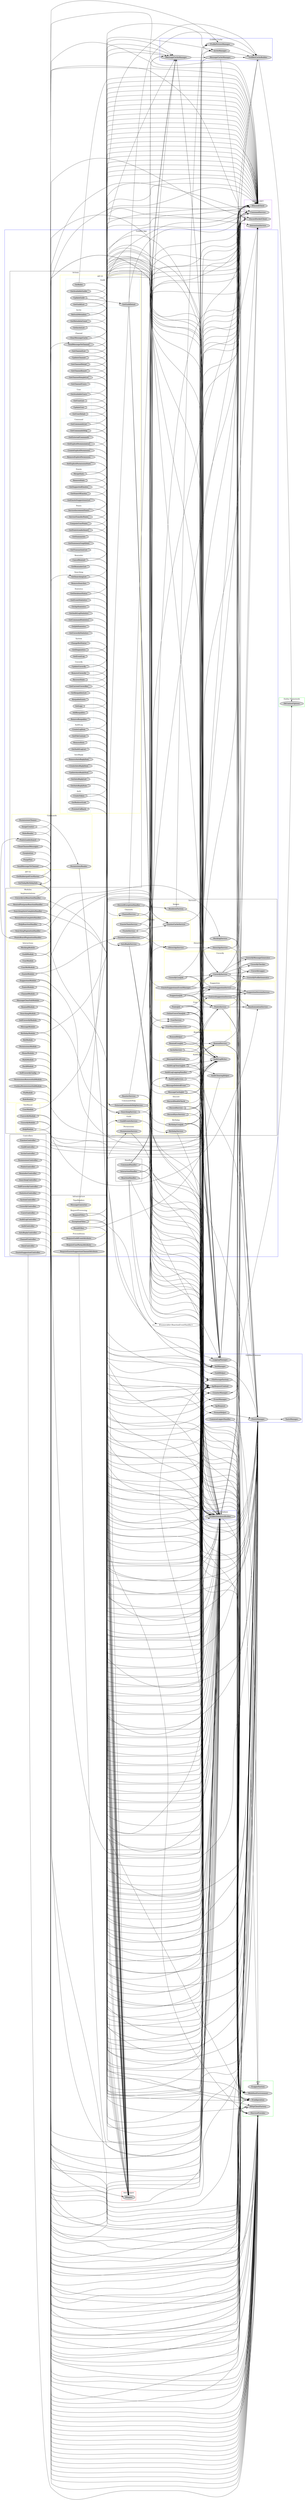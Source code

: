 digraph GrillBot {
    rankdir=LR
    
    subgraph cluster_0 {
		node [style=filled];
		label = "GrillBot.Common";
		color=blue
		
		InitManager
		EventManager
		LoggingManager
		CommonLoggerHandler
		ITextsManager -> TextsManager
		CounterManager
		FormatHelper
		GuildHelper
		FileStorageFactory
		ApiRequestContext
		ApiRequest
	}
	
	 subgraph cluster_1 {
		node [style=filled];
		label = "GrillBot.Database";
		color=blue
		
        GrillBotDatabaseBuilder
	}
	
	subgraph cluster_2 {
		node [style=filled];
		label = "GrillBot.Cache";
		color=blue
		
        GrillBotCacheBuilder
        
        IMessageCacheManager -> MessageCacheManager
        InviteManager
        ProfilePictureManager
	}
	
	subgraph cluster_3 {
		node [style=filled];
		label = "GrillBot.App";
		color=blue
		
        subgraph cluster_3_1 {
            node [style=filled];
            label="Actions";
            color=black;
            
            subgraph cluster_3_1_1 {
                node[style=filled];
                label="API V1";
                color=yellow;
                
                subgraph cluster_3_1_1_1 {
                    node[style=filled];
                    label="AuditLog";
                    color=lightblue;
                    
                    CreateLogItem
                    GetAuditLogList
                    GetFileContent
                    RemoveItem
                }
                
                subgraph cluster_3_1_1_2 {
                    node[style=filled];
                    label="Auth";
                    color=lightblue;
                    
                    CreateToken
                    GetRedirectLink
                    ProcessCallback
                }
                
                subgraph cluster_3_1_1_3 {
                    node[style=filled];
                    label="AutoReply";
                    color=lightblue;
                    
                    CreateAutoReplyItem
                    GetAutoReplyItem
                    GetAutoReplyList
                    RemoveAutoReplyItem
                    UpdateAutoReplyItem
                }
                
                subgraph cluster_3_1_1_4 {
                    node[style=filled];
                    label="Channel";
                    color=lightblue;
                    
                    ClearMessageCache
                    GetChannelDetail
                    GetChannelList
                    GetChannelSimpleList
                    GetChannelUsers
                    GetChannelboard
                    ApiV1_SendMessageToChannel[label="SendMessageToChannel"]
                    UpdateChannel
                }
                
                subgraph cluster_3_1_1_5 {
                    node[style=filled];
                    label="Command";
                    color=lightblue;
                    
                    CreateExplicitPermission
                    GetCommandsHelp
                    GetCommandsList
                    GetExplicitPermissionList
                    GetExternalCommands
                    RemoveExplicitPermission
                    SetExplicitPermissionState
                }
                
                subgraph cluster_3_1_1_6 {
                    node[style=filled];
                    label="Emote";
                    color=lightblue;
                    
                    GetEmoteSuggestionsList
                    GetStatsOfEmotes
                    GetSupportedEmotes
                    MergeStats
                    RemoveStats
                }
                
                subgraph cluster_3_1_1_7 {
                    node[style=filled];
                    label="Guild";
                    color=lightblue;
                    
                    GetAvailableGuilds
                    GetGuildDetail
                    GetGuildList
                    GetRoles
                    UpdateGuild
                }
                
                subgraph cluster_3_1_1_8 {
                    node[style=filled];
                    label="Invite";
                    color=lightblue;
                    
                    GetInviteList
                    GetMetadataCount
                    RefreshMetadata
                }
                
                subgraph cluster_3_1_1_9 {
                    node[style=filled];
                    label="Points";
                    color=lightblue;
                    
                    ComputeUserPoints
                    GetPointsLeaderboard
                    GetSummaries
                    GetSummaryGraphData
                    GetTransactionList
                    ServiceIncrementPoints
                    ServiceTransferPoints
                }
                
                subgraph cluster_3_1_1_10 {
                    node[style=filled];
                    label="Reminder";
                    color=lightblue;
                    
                    CancelRemind
                    GetReminderList
                }
                
                subgraph cluster_3_1_1_11 {
                    node[style=filled];
                    label="Searching";
                    color=lightblue;
                    
                    GetSearchingList
                    RemoveSearches
                }
                
                subgraph cluster_3_1_1_12 {
                    node[style=filled];
                    label="Statistics";
                    color=lightblue;
                    
                    GetApiStatistics
                    GetAuditLogStatistics
                    GetCommandStatistics
                    GetDatabaseStatus
                    GetEventStatistics
                    GetJobStatistics
                    GetUnverifyStatistics
                }
                
                subgraph cluster_3_1_1_13 {
                    node[style=filled];
                    label="System";
                    color=lightblue;
                    
                    ChangeBotStatus
                    GetDiagnostics
                    GetEventLog
                }
                
                subgraph cluster_3_1_1_14 {
                    node[style=filled];
                    label="Unverify";
                    color=lightblue;
                    
                    AddKeepables
                    GetCurrentUnverifies
                    GetKeepablesList
                    GetLogs
                    KeepableExists
                    RecoverState
                    RemoveKeepables
                    RemoveUnverify
                    UpdateUnverify
                }
                
                subgraph cluster_3_1_1_15 {
                    node[style=filled];
                    label="User";
                    color=lightblue;
                    
                    GetAvailableUsers
                    GetUserDetail
                    GetUserList
                    UpdateUser
                }
            }
            
            subgraph cluster_3_1_2 {
                node[style=filled];
                label="API V2";
                color=yellow;
                
                GetRubbergodUserKarma
                GetTodayBirthdayInfo
            }
            
            subgraph cluster_3_1_3 {
                node[style=filled];
                label="Commands";
                color=yellow;
                
                CleanChannelMessages
                Emojization
                ImageCreator
                PermissionsCleaner
                PermissionsReader
                PointsLeaderboard
                PurgePins
                RolesReader
                Commands_SendMessageToChannel[label="SendMessageToChannel"]
            }
        }
        
        subgraph cluster_3_2 {
            node [style=filled];
            label="Controllers";
            color=black;
            
            AuditLogController
            AuthController
            AutoReplyController
            ChannelController
            DataController
            EmoteSuggestionController
            EmotesController
            GuildController
            InviteController
            PermissionsController
            PointsController
            ReminderController
            SearchingController
            SelfUnverifyController
            StatisticsController
            SystemController
            UnverifyController
            UsersController
        }
        
        subgraph cluster_3_3 {
            node [style=filled];
            label="Handlers";
            color=black;
            
            CommandHandler
            InteractionHandler
            ReactionHandler
        }
        
        subgraph cluster_3_4 {
            node [style=filled];
            label="Infrastructure";
            color=black;
            
            subgraph cluster_3_4_1 {
                node[style=filled];
                label="Preconditions";
                color=yellow;
                
                RequireEmoteSuggestionChannelAttribute
                RequireGuildEventAttribute
                RequireUserPermsAttribute
            }
            
            subgraph cluster_3_4_2 {
                node[style=filled];
                label="TypeReaders";
                color=yellow;
                
                MessageConverter -> { IMessageCacheManager }
            }
            
            subgraph cluster_3_4_3 {
                node[style=filled];
                label="RequestProcessing";
                color=yellow;
                
                ExceptionFilter
                RequestFilter
                ResultFilter
            }
        }
        
        subgraph cluster_3_5 {
            node [style=filled];
            label="Modules";
            color=black;
            
            subgraph cluster_3_5_1 {
                node[style=filled];
                label="Implementations";
                color=yellow;
                
                HelpReactionHandler
                PointsBoardPaginationHandler
                RemindAutoCompleteHandler
                RemindPostponeReactionHandler
                SearchingAutoCompleteHandler
                SearchingPaginationHandler
                UnverifyListReactionHandler
            }
            
            subgraph cluster_3_5_2 {
                node[style=filled];
                label="Interactions";
                color=yellow;
                
                SelfUnverifyModule
                UserMeModule
                UserModule
                BirthdayModule
                BotModule
                SelfUnverifyConfig
                ChannelModule
                DuckModule
                EmoteModule
                GuildModule
                MathModule
                MemeModule
                MessageModule
                MessageClearSubModule
                MockingModule
                PermissionsModule
                PermissionsRemoveSubModule
                UselessPermissionsSubModule
                PinModule
                PointsModule
                RemindModule
                RoleModule
                SearchingModule
                SuggestionModule
            }
            
            subgraph cluster_3_5_3 {
                node[style=filled];
                label="TextBased";
                color=yellow;
             
                FunverifyModule
                UnverifyModule
                TextBased_UserModule[label="UserModule"]
                HelpModule
            }
        }
        
        subgraph cluster_3_6 {
            node [style=filled];
            label="Services";
            color=black;
            
            AutoReplyService
            BoosterService
            DiscordExceptionHandler
            InviteService
            MessageCacheJob
            MockingService
            RandomizationService
            SearchingService
            
            subgraph cluster_3_6_1 {
                node[style=filled];
                label="AuditLog";
                color=yellow;
                
                MessageDeletedEvent
                MessageEditedEvent
                AuditClearingHelper
                AuditLogClearingJob
                AuditLogLoggingHandler
                AuditLogService
                AuditLogWriter
            }
            
            subgraph cluster_3_6_2 {
                node[style=filled];
                label="Birthday";
                color=yellow;
                
                BirthdayCronJob
                BirthdayService
            }
            
            subgraph cluster_3_6_3 {
                node[style=filled];
                label="Channels";
                color=yellow;
                
                ChannelService
            }
            
            subgraph cluster_3_6_4 {
                node[style=filled];
                label="CommandsHelp";
                color=yellow;
                
                ExternalCommandsHelpService
            }
            
            subgraph cluster_3_6_5 {
                node[style=filled];
                label="DirectApi";
                color=yellow;
                
                IDirectApiService -> DirectApiService
            }
            
            subgraph cluster_3_6_6 {
                node[style=filled];
                label="Discord";
                color=yellow;
                
                DiscordHealthCheck
                DiscordService
                DiscordSyncService
            }
            
            subgraph cluster_3_6_7 {
                node[style=filled];
                label="Emotes";
                color=yellow;
             
                EmoteChainService
                EmoteService
                EmotesCacheService
                EmotesCommandService
            }
            
            subgraph cluster_3_6_8 {
                node[style=filled];
                label="Guild";
                color=yellow;
             
                GuildEventsService
            }
            
            subgraph cluster_3_6_9 {
                node[style=filled];
                label="Images";
                color=yellow;
             
                RendererFactory
            }
            
            subgraph cluster_3_6_10 {
                node[style=filled];
                label="Permissions";
                color=yellow;

                PermissionsService
            }
            
            subgraph cluster_3_6_11 {
                node[style=filled];
                label="Reminder";
                color=yellow;
             
                RemindCronJob
                RemindHelper
                RemindService
            }
            
            subgraph cluster_3_6_12 {
                node[style=filled];
                label="Suggestion";
                color=yellow;
             
                EmoteSuggestionService
                EmoteSuggestionsEventManager
                FeatureSuggestionService
                SuggestionSessionService
                SuggestionJob
            }
            
            subgraph cluster_3_6_13 {
                node[style=filled];
                label="Unverify";
                color=yellow;
             
                UnverifyChecker
                UnverifyCronJob
                UnverifyLogger
                UnverifyMessageGenerator
                UnverifyProfileGenerator
                UnverifyService
            }
            
            subgraph cluster_3_6_14 {
                node[style=filled];
                label="User";
                color=yellow;
             
                PointsJob
                PointsService
                OnlineUsersCleanJob
                UserHearthbeatService
                UserService
            }
        }
	}
	
	subgraph cluster_100 {
	    node[style=filled];
	    label = ".NET"
	    color=green
	    
	    ILoggerFactory
	    IServiceProvider
	    IConfiguration
	    IHttpClientFactory
	    IWebHostEnvironment
	}
	
	subgraph cluster_101 {
	    node[style=filled];
	    label = "Discord.NET"
	    color=purple
	    
	    DiscordSocketClient
	    InteractionService
	    CommandService
	    IDiscordClient
	}
	
	subgraph cluster_102 {
	    node[style=filled];
	    label = "Entity Framework"
	    color=green
	    
	    DbContextOptions
	}
	
	subgraph cluster_103 {
	    node[style=filled];
	    label = "AutoMapper"
	    color=red
	    
	    IMapper
	}
	
	InitManager -> { ILoggerFactory }
	EventManager -> { DiscordSocketClient InteractionService CommandService }
	LoggingManager -> { DiscordSocketClient CommandService InteractionService IServiceProvider }
	CommonLoggerHandler -> { ILoggerFactory }
	FormatHelper -> { ITextsManager }
	GuildHelper -> { ITextsManager }
	FileStorageFactory -> { IConfiguration }
	GrillBotDatabaseBuilder -> { IServiceProvider DbContextOptions CounterManager }
	GrillBotCacheBuilder -> { IServiceProvider DbContextOptions CounterManager }
	CreateLogItem -> { ApiRequestContext AuditLogWriter ITextsManager }
	GetAuditLogList -> { ApiRequestContext GrillBotDatabaseBuilder IMapper ITextsManager }
	GetFileContent -> { ApiRequestContext GrillBotDatabaseBuilder FileStorageFactory ITextsManager }
	RemoveItem -> { ApiRequestContext GrillBotDatabaseBuilder ITextsManager FileStorageFactory }
	CreateToken -> { ApiRequestContext IHttpClientFactory IDiscordClient ITextsManager GrillBotDatabaseBuilder IConfiguration }
	GetRedirectLink -> { ApiRequestContext IConfiguration }
	ProcessCallback -> { ApiRequestContext IConfiguration IHttpClientFactory }
	CreateAutoReplyItem -> { ApiRequestContext AutoReplyService GrillBotDatabaseBuilder IMapper }
	GetAutoReplyItem -> { ApiRequestContext GrillBotDatabaseBuilder IMapper ITextsManager }
	GetAutoReplyList -> { ApiRequestContext GrillBotDatabaseBuilder IMapper }
	RemoveAutoReplyItem -> { ApiRequestContext GrillBotDatabaseBuilder ITextsManager AutoReplyService }
	UpdateAutoReplyItem -> { ApiRequestContext AutoReplyService GrillBotDatabaseBuilder IMapper ITextsManager }
	ClearMessageCache -> { ApiRequestContext IDiscordClient IMessageCacheManager AuditLogWriter }
	GetChannelDetail -> { ApiRequestContext GrillBotDatabaseBuilder ITextsManager IMapper IDiscordClient IMessageCacheManager }
	GetChannelList -> { ApiRequestContext GrillBotDatabaseBuilder IDiscordClient IMessageCacheManager IMapper }
	GetChannelSimpleList -> { ApiRequestContext IDiscordClient IMapper GrillBotDatabaseBuilder ITextsManager }
	GetChannelUsers -> { ApiRequestContext GrillBotDatabaseBuilder IMapper }
	GetChannelboard -> { ApiRequestContext IDiscordClient GrillBotDatabaseBuilder IMapper }
	ApiV1_SendMessageToChannel -> { ApiRequestContext ITextsManager IDiscordClient IMessageCacheManager }
	UpdateChannel -> { ApiRequestContext GrillBotDatabaseBuilder AutoReplyService AuditLogWriter ITextsManager }
	CreateExplicitPermission -> { ApiRequestContext GrillBotDatabaseBuilder ITextsManager }
	GetCommandsHelp -> { ApiRequestContext IDiscordClient CommandService ChannelService IServiceProvider IConfiguration }
	GetCommandsList -> { ApiRequestContext CommandService InteractionService IConfiguration }
	GetExplicitPermissionList -> { ApiRequestContext GrillBotDatabaseBuilder IMapper IDiscordClient }
	GetExternalCommands -> { ApiRequestContext ExternalCommandsHelpService }
	RemoveExplicitPermission -> { ApiRequestContext GrillBotDatabaseBuilder ITextsManager }
	SetExplicitPermissionState -> { ApiRequestContext GrillBotDatabaseBuilder ITextsManager }
	GetEmoteSuggestionsList -> { ApiRequestContext GrillBotDatabaseBuilder IMapper }
	GetStatsOfEmotes -> { ApiRequestContext EmotesCacheService GrillBotDatabaseBuilder IMapper }
	GetSupportedEmotes -> { ApiRequestContext EmotesCacheService IMapper }
	MergeStats -> { ApiRequestContext EmotesCacheService GrillBotDatabaseBuilder AuditLogWriter }
	RemoveStats -> { ApiRequestContext GrillBotDatabaseBuilder AuditLogWriter }
	GetAvailableGuilds -> { ApiRequestContext GrillBotDatabaseBuilder IDiscordClient }
	GetGuildDetail -> { ApiRequestContext GrillBotDatabaseBuilder IMapper IDiscordClient GrillBotCacheBuilder ITextsManager }
	GetGuildList -> { ApiRequestContext GrillBotDatabaseBuilder IMapper IDiscordClient }
	GetRoles -> { ApiRequestContext IDiscordClient }
	UpdateGuild -> { ApiRequestContext IDiscordClient GrillBotDatabaseBuilder GetGuildDetail ITextsManager }
	GetInviteList -> { ApiRequestContext GrillBotDatabaseBuilder IMapper }
	GetMetadataCount -> { ApiRequestContext InviteManager }
	RefreshMetadata -> { ApiRequestContext IDiscordClient InviteManager AuditLogWriter }
	ComputeUserPoints -> { ApiRequestContext GrillBotDatabaseBuilder IDiscordClient IMapper }
	GetPointsLeaderboard -> { ApiRequestContext IDiscordClient GrillBotDatabaseBuilder IMapper }
	GetSummaries -> { ApiRequestContext GrillBotDatabaseBuilder IMapper }
	GetSummaryGraphData -> { ApiRequestContext GrillBotDatabaseBuilder IMapper }
	GetTransactionList -> { ApiRequestContext GrillBotDatabaseBuilder IMapper }
	ServiceIncrementPoints -> { ApiRequestContext PointsService IDiscordClient ITextsManager }
	ServiceTransferPoints -> { ApiRequestContext PointsService IDiscordClient ITextsManager }
	CancelRemind -> { ApiRequestContext GrillBotDatabaseBuilder AuditLogWriter IDiscordClient ITextsManager }
	GetReminderList -> { ApiRequestContext GrillBotDatabaseBuilder IMapper }
	GetSearchingList -> { ApiRequestContext IDiscordClient GrillBotDatabaseBuilder IMapper }
	RemoveSearches -> { ApiRequestContext GrillBotDatabaseBuilder }
	GetApiStatistics -> { ApiRequestContext GrillBotDatabaseBuilder }
	GetAuditLogStatistics -> { ApiRequestContext GrillBotDatabaseBuilder }
	GetCommandStatistics -> { ApiRequestContext GrillBotDatabaseBuilder }
	GetDatabaseStatus -> { ApiRequestContext GrillBotDatabaseBuilder GrillBotCacheBuilder }
	GetEventStatistics -> { ApiRequestContext EventManager }
	GetJobStatistics -> { ApiRequestContext GrillBotDatabaseBuilder }
	GetUnverifyStatistics -> { ApiRequestContext GrillBotDatabaseBuilder }
	ChangeBotStatus -> { ApiRequestContext InitManager }
	GetDiagnostics -> { ApiRequestContext InitManager CounterManager IWebHostEnvironment IDiscordClient }
	GetEventLog -> { ApiRequestContext EventManager }
	AddKeepables -> { ApiRequestContext GrillBotDatabaseBuilder ITextsManager }
	GetCurrentUnverifies -> { ApiRequestContext UnverifyService IMapper }
	GetKeepablesList -> { ApiRequestContext GrillBotDatabaseBuilder }
	GetLogs -> { ApiRequestContext IDiscordClient IMapper GrillBotDatabaseBuilder }
	KeepableExists -> { ApiRequestContext GrillBotDatabaseBuilder }
	RecoverState -> { ApiRequestContext UnverifyService }
	RemoveKeepables -> { ApiRequestContext GrillBotDatabaseBuilder ITextsManager }
	RemoveUnverify -> { ApiRequestContext IDiscordClient UnverifyService ITextsManager }
	UpdateUnverify -> { ApiRequestContext IDiscordClient UnverifyService ITextsManager }
	GetAvailableUsers -> { ApiRequestContext IDiscordClient GrillBotDatabaseBuilder }
	GetUserDetail -> { ApiRequestContext GrillBotDatabaseBuilder IMapper IDiscordClient ITextsManager }
	GetUserList -> { ApiRequestContext GrillBotDatabaseBuilder IMapper IDiscordClient }
	UpdateUser -> { ApiRequestContext GrillBotDatabaseBuilder AuditLogWriter ITextsManager }
	GetRubbergodUserKarma -> { ApiRequestContext IDirectApiService IDiscordClient IMapper }
	GetTodayBirthdayInfo -> { ApiRequestContext GrillBotDatabaseBuilder IDiscordClient IConfiguration ITextsManager }
	Emojization -> { ITextsManager }
	ImageCreator -> { FileStorageFactory ProfilePictureManager }
	PointsLeaderboard -> { GrillBotDatabaseBuilder ITextsManager FormatHelper }
	AuditLogController -> { IServiceProvider }
	AuthController -> { IServiceProvider }
	AutoReplyController -> { IServiceProvider }
	ChannelController -> { IServiceProvider }
	DataController -> { IServiceProvider }
	EmoteSuggestionController -> { IServiceProvider }
	EmotesController -> { IServiceProvider }
	GuildController -> { IServiceProvider }
	InviteController -> { IServiceProvider }
	PermissionsController -> { IServiceProvider }
	PointsController -> { IServiceProvider }
	ReminderController -> { IServiceProvider }
	SearchingController -> { IServiceProvider }
	SelfUnverifyController -> { IServiceProvider }
	StatisticsController -> { IServiceProvider }
	SystemController -> { IServiceProvider }
	UnverifyController -> { IServiceProvider }
	UsersController -> { IServiceProvider }
	CommandHandler -> { DiscordSocketClient CommandService IServiceProvider IConfiguration AuditLogService InitManager }
	InteractionHandler -> { DiscordSocketClient IServiceProvider InteractionService InitManager AuditLogService }
	ReactionHandler -> { DiscordSocketClient "IEnumerable<ReactionEventHandler>" IMessageCacheManager InitManager LoggingManager }
	RequireEmoteSuggestionChannelAttribute -> { GrillBotDatabaseBuilder }
	RequireGuildEventAttribute -> { GuildEventsService }
	RequireUserPermsAttribute -> { PermissionsService }
	ExceptionFilter -> { ApiRequest AuditLogWriter ApiRequestContext LoggingManager }
	RequestFilter -> { ApiRequest ApiRequestContext IDiscordClient UserHearthbeatService }
	ResultFilter -> { ApiRequest AuditLogWriter ApiRequestContext }
	HelpReactionHandler -> { CommandService DiscordSocketClient IServiceProvider IConfiguration }
	PointsBoardPaginationHandler -> { PointsLeaderboard }
	RemindAutoCompleteHandler -> { RemindService }
	RemindPostponeReactionHandler -> { GrillBotDatabaseBuilder IDiscordClient }
	SearchingAutoCompleteHandler -> { SearchingService }
	SearchingPaginationHandler -> { GrillBotDatabaseBuilder GetSearchingList }
	UnverifyListReactionHandler -> { DiscordSocketClient UnverifyService }
	SelfUnverifyModule -> { IConfiguration ITextsManager UnverifyService }
	UserMeModule -> { UserService }
	BirthdayModule -> { BirthdayService ITextsManager IServiceProvider }
	BotModule -> { ITextsManager }
	SelfUnverifyConfig -> { ITextsManager IServiceProvider }
	ChannelModule -> { GrillBotDatabaseBuilder ITextsManager FormatHelper IServiceProvider }
	DuckModule -> { IHttpClientFactory IConfiguration ITextsManager }
	EmoteModule -> { EmotesCommandService ITextsManager }
	GuildModule -> { UserService ITextsManager GuildHelper }
	MathModule -> { IHttpClientFactory ITextsManager }
	MemeModule -> { RandomizationService IConfiguration ITextsManager IServiceProvider }
	MockingModule -> { MockingService }
	PointsModule -> { PointsService IServiceProvider }
	RemindModule -> { RemindService ITextsManager IServiceProvider }
	SearchingModule -> { SearchingService ITextsManager IServiceProvider }
	SuggestionModule -> { EmoteSuggestionService FeatureSuggestionService ITextsManager }
	FunverifyModule -> { UnverifyService IConfiguration }
	UnverifyModule -> { UnverifyService IConfiguration }
	TextBased_UserModule -> { UserService }
	HelpModule -> { CommandService IServiceProvider IConfiguration }
	MessageDeletedEvent -> { IMessageCacheManager FileStorageFactory }
	MessageEditedEvent -> { IMessageCacheManager IDiscordClient }
	AuditClearingHelper -> { FileStorageFactory }
	AuditLogClearingJob -> { AuditLogWriter IDiscordClient GrillBotDatabaseBuilder InitManager AuditClearingHelper LoggingManager }
	AuditLogLoggingHandler -> { AuditLogWriter IConfiguration }
	AuditLogService -> { DiscordSocketClient GrillBotDatabaseBuilder InitManager AuditLogWriter IServiceProvider }
	AuditLogWriter -> { GrillBotDatabaseBuilder }
	BirthdayCronJob -> { IConfiguration AuditLogWriter IDiscordClient InitManager LoggingManager GetTodayBirthdayInfo GrillBotDatabaseBuilder }
	BirthdayService -> { GrillBotDatabaseBuilder }
	ChannelService -> { DiscordSocketClient GrillBotDatabaseBuilder IConfiguration IMessageCacheManager }
	ExternalCommandsHelpService -> { IDirectApiService IConfiguration IServiceProvider }
	DirectApiService -> { DiscordSocketClient IConfiguration InitManager GrillBotCacheBuilder }
	DiscordHealthCheck -> { DiscordSocketClient }
	DiscordService -> { DiscordSocketClient IConfiguration IServiceProvider CommandService IWebHostEnvironment InitManager InteractionService AuditLogWriter EventManager LoggingManager }
	DiscordSyncService -> { DiscordSocketClient GrillBotDatabaseBuilder InitManager }
	EmoteChainService -> { IConfiguration DiscordSocketClient }
	EmoteService -> { DiscordSocketClient GrillBotDatabaseBuilder IConfiguration IMessageCacheManager EmotesCacheService }
	EmotesCacheService -> { DiscordSocketClient }
	EmotesCommandService -> { IServiceProvider GrillBotDatabaseBuilder IDiscordClient }
	GuildEventsService -> { GrillBotDatabaseBuilder }
	PermissionsService -> { GrillBotDatabaseBuilder IServiceProvider }
	RemindCronJob -> { AuditLogWriter IDiscordClient RemindService InitManager LoggingManager }
	RemindHelper -> { IDiscordClient ITextsManager }
	RemindService -> { IDiscordClient GrillBotDatabaseBuilder IConfiguration ITextsManager }
	EmoteSuggestionService -> { SuggestionSessionService GrillBotDatabaseBuilder IDiscordClient IMessageCacheManager }
	EmoteSuggestionsEventManager -> { DiscordSocketClient EmoteSuggestionService IMessageCacheManager }
	FeatureSuggestionService -> { SuggestionSessionService IConfiguration }
	SuggestionJob -> { AuditLogWriter IDiscordClient InitManager EmoteSuggestionService SuggestionSessionService LoggingManager }
	UnverifyChecker -> { GrillBotDatabaseBuilder IConfiguration IWebHostEnvironment ITextsManager }
	UnverifyCronJob -> { AuditLogWriter IDiscordClient UnverifyService InitManager LoggingManager }
	UnverifyLogger -> { IDiscordClient GrillBotDatabaseBuilder }
	UnverifyMessageGenerator -> { ITextsManager }
	UnverifyProfileGenerator -> { GrillBotDatabaseBuilder ITextsManager }
	UnverifyService -> { DiscordSocketClient UnverifyChecker UnverifyProfileGenerator UnverifyLogger GrillBotDatabaseBuilder LoggingManager ITextsManager UnverifyMessageGenerator IDiscordClient }
	PointsJob -> { AuditLogWriter IDiscordClient InitManager PointsService LoggingManager }
	PointsService -> { DiscordSocketClient GrillBotDatabaseBuilder IConfiguration IMessageCacheManager RandomizationService ProfilePictureManager ITextsManager }
	OnlineUsersCleanJob -> { AuditLogWriter IDiscordClient GrillBotDatabaseBuilder InitManager LoggingManager }
	UserHearthbeatService -> { GrillBotDatabaseBuilder }
	UserService -> { GrillBotDatabaseBuilder IConfiguration }
	AutoReplyService -> { IConfiguration DiscordSocketClient GrillBotDatabaseBuilder InitManager }
	BoosterService -> { DiscordSocketClient GrillBotDatabaseBuilder IConfiguration InitManager }
	DiscordExceptionHandler -> { IDiscordClient IConfiguration FileStorageFactory RendererFactory }
	InviteService -> { DiscordSocketClient GrillBotDatabaseBuilder AuditLogWriter InviteManager IServiceProvider }
	MessageCacheJob -> { AuditLogWriter IDiscordClient InitManager IMessageCacheManager LoggingManager }
	MockingService -> { IConfiguration RandomizationService }
	SearchingService -> { GrillBotDatabaseBuilder UserService IServiceProvider }
	MessageCacheManager -> { DiscordSocketClient InitManager GrillBotCacheBuilder CounterManager }
	InviteManager -> { GrillBotCacheBuilder CounterManager }
	ProfilePictureManager -> { GrillBotCacheBuilder CounterManager }
	RendererFactory -> { FileStorageFactory ProfilePictureManager }
	CleanChannelMessages -> { ITextsManager }
	PermissionsCleaner -> { PermissionsReader }
	PermissionsReader -> { GrillBotDatabaseBuilder ITextsManager }
	PurgePins -> { ITextsManager }
	RolesReader -> { FormatHelper ITextsManager }
	Commands_SendMessageToChannel -> { IHttpClientFactory ApiV1_SendMessageToChannel ITextsManager }
	MessageClearSubModule -> { ITextsManager }
	PermissionsRemoveSubModule -> { IServiceProvider }
	UselessPermissionsSubModule -> { IServiceProvider }
	PinModule -> { IServiceProvider }
	RoleModule -> { IServiceProvider }
}
